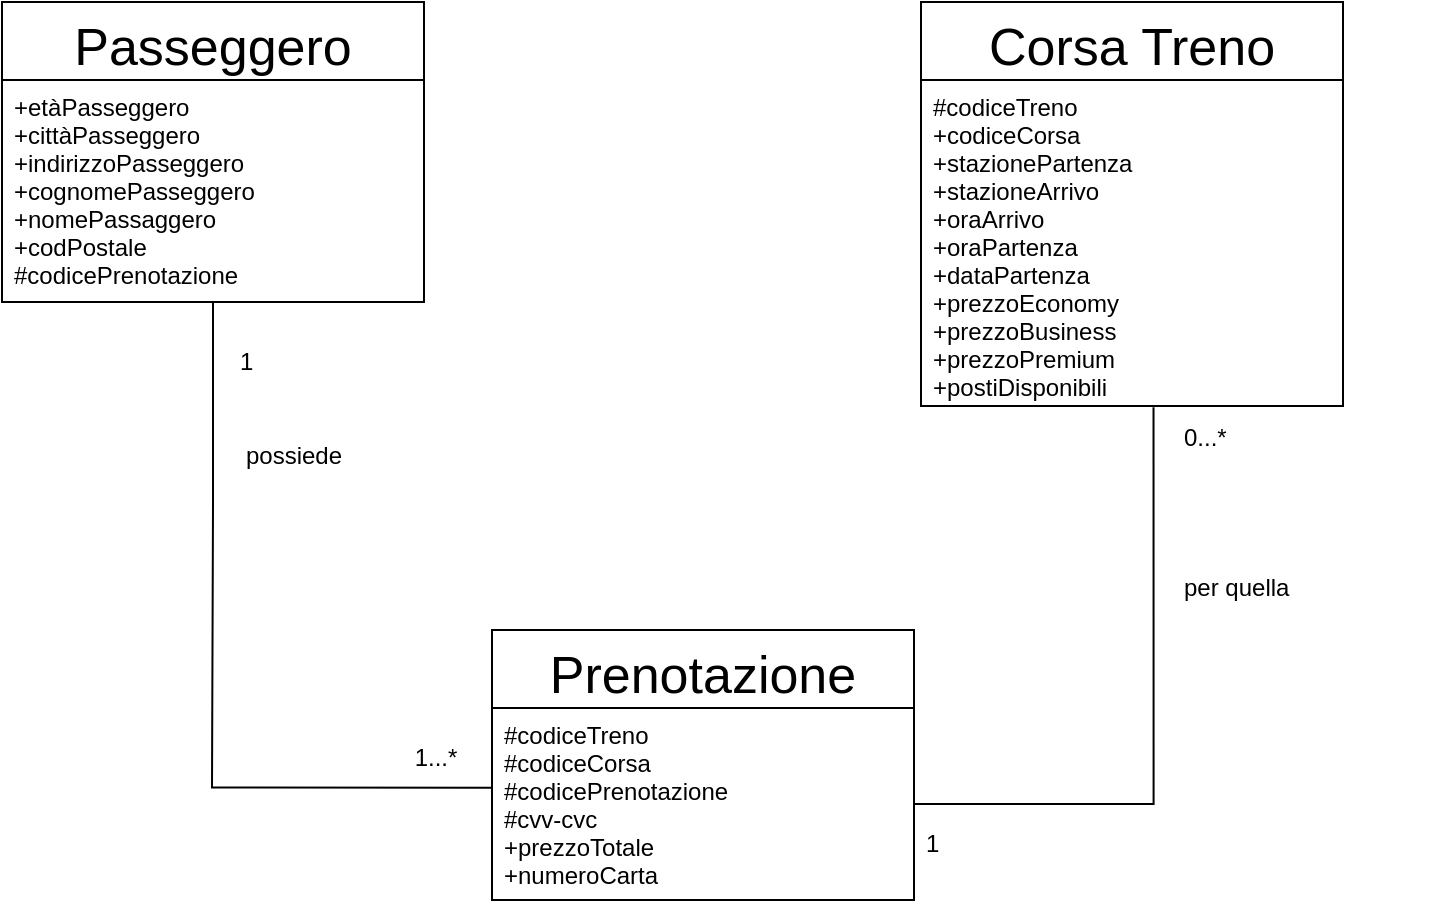 <mxfile version="12.1.9" pages="1"><diagram id="UwKgULlxdSb60Pxt-sAi" name="Page-1"><mxGraphModel dx="854" dy="419" grid="0" gridSize="10" guides="1" tooltips="1" connect="1" arrows="1" fold="1" page="1" pageScale="1" pageWidth="827" pageHeight="1169" math="0" shadow="0"><root><mxCell id="0"/><mxCell id="1" parent="0"/><mxCell id="htlQ5DW8zUC862gETWvJ-199" value="Passeggero" style="swimlane;fontStyle=0;childLayout=stackLayout;horizontal=1;startSize=39;fillColor=none;horizontalStack=0;resizeParent=1;resizeParentMax=0;resizeLast=0;collapsible=1;marginBottom=0;fontSize=26;" vertex="1" parent="1"><mxGeometry x="20" y="52" width="211" height="150" as="geometry"><mxRectangle x="20" y="52" width="166" height="39" as="alternateBounds"/></mxGeometry></mxCell><mxCell id="htlQ5DW8zUC862gETWvJ-202" value="+etàPasseggero&#10;+cittàPasseggero&#10;+indirizzoPasseggero&#10;+cognomePasseggero&#10;+nomePassaggero&#10;+codPostale&#10;#codicePrenotazione" style="text;strokeColor=none;fillColor=none;align=left;verticalAlign=top;spacingLeft=4;spacingRight=4;overflow=hidden;rotatable=0;points=[[0,0.5],[1,0.5]];portConstraint=eastwest;" vertex="1" parent="htlQ5DW8zUC862gETWvJ-199"><mxGeometry y="39" width="211" height="111" as="geometry"/></mxCell><mxCell id="htlQ5DW8zUC862gETWvJ-211" value="Corsa Treno" style="swimlane;fontStyle=0;childLayout=stackLayout;horizontal=1;startSize=39;fillColor=none;horizontalStack=0;resizeParent=1;resizeParentMax=0;resizeLast=0;collapsible=1;marginBottom=0;fontSize=26;" vertex="1" parent="1"><mxGeometry x="479.5" y="52" width="211" height="202" as="geometry"><mxRectangle x="20" y="52" width="166" height="39" as="alternateBounds"/></mxGeometry></mxCell><mxCell id="htlQ5DW8zUC862gETWvJ-212" value="#codiceTreno&#10;+codiceCorsa&#10;+stazionePartenza&#10;+stazioneArrivo&#10;+oraArrivo&#10;+oraPartenza&#10;+dataPartenza&#10;+prezzoEconomy&#10;+prezzoBusiness&#10;+prezzoPremium&#10;+postiDisponibili" style="text;strokeColor=none;fillColor=none;align=left;verticalAlign=top;spacingLeft=4;spacingRight=4;overflow=hidden;rotatable=0;points=[[0,0.5],[1,0.5]];portConstraint=eastwest;" vertex="1" parent="htlQ5DW8zUC862gETWvJ-211"><mxGeometry y="39" width="211" height="163" as="geometry"/></mxCell><mxCell id="htlQ5DW8zUC862gETWvJ-214" value="Prenotazione" style="swimlane;fontStyle=0;childLayout=stackLayout;horizontal=1;startSize=39;fillColor=none;horizontalStack=0;resizeParent=1;resizeParentMax=0;resizeLast=0;collapsible=1;marginBottom=0;fontSize=26;" vertex="1" parent="1"><mxGeometry x="265" y="366" width="211" height="135" as="geometry"><mxRectangle x="20" y="52" width="166" height="39" as="alternateBounds"/></mxGeometry></mxCell><mxCell id="htlQ5DW8zUC862gETWvJ-215" value="#codiceTreno&#10;#codiceCorsa&#10;#codicePrenotazione&#10;#cvv-cvc&#10;+prezzoTotale&#10;+numeroCarta&#10;" style="text;strokeColor=none;fillColor=none;align=left;verticalAlign=top;spacingLeft=4;spacingRight=4;overflow=hidden;rotatable=0;points=[[0,0.5],[1,0.5]];portConstraint=eastwest;" vertex="1" parent="htlQ5DW8zUC862gETWvJ-214"><mxGeometry y="39" width="211" height="96" as="geometry"/></mxCell><mxCell id="htlQ5DW8zUC862gETWvJ-221" style="edgeStyle=orthogonalEdgeStyle;rounded=0;orthogonalLoop=1;jettySize=auto;html=1;entryX=-0.001;entryY=0.415;entryDx=0;entryDy=0;entryPerimeter=0;endArrow=none;endFill=0;strokeColor=#000000;fontSize=26;" edge="1" parent="1" source="htlQ5DW8zUC862gETWvJ-202" target="htlQ5DW8zUC862gETWvJ-215"><mxGeometry relative="1" as="geometry"><Array as="points"><mxPoint x="125" y="303"/><mxPoint x="125" y="445"/></Array></mxGeometry></mxCell><mxCell id="htlQ5DW8zUC862gETWvJ-223" value="&lt;font style=&quot;font-size: 12px&quot;&gt;possiede&lt;/font&gt;" style="text;html=1;strokeColor=none;fillColor=none;align=center;verticalAlign=middle;whiteSpace=wrap;rounded=0;fontSize=26;" vertex="1" parent="1"><mxGeometry x="146" y="264" width="40" height="20" as="geometry"/></mxCell><mxCell id="htlQ5DW8zUC862gETWvJ-226" value="&lt;font style=&quot;font-size: 12px&quot;&gt;1...*&lt;/font&gt;" style="text;html=1;strokeColor=none;fillColor=none;align=center;verticalAlign=middle;whiteSpace=wrap;rounded=0;fontSize=26;" vertex="1" parent="1"><mxGeometry x="216.5" y="415" width="40" height="20" as="geometry"/></mxCell><mxCell id="htlQ5DW8zUC862gETWvJ-228" value="&lt;font style=&quot;font-size: 12px&quot;&gt;1&lt;/font&gt;" style="text;html=1;resizable=0;points=[];autosize=1;align=left;verticalAlign=top;spacingTop=-4;fontSize=26;" vertex="1" parent="1"><mxGeometry x="137" y="208.5" width="17" height="36" as="geometry"/></mxCell><mxCell id="htlQ5DW8zUC862gETWvJ-229" style="edgeStyle=orthogonalEdgeStyle;rounded=0;orthogonalLoop=1;jettySize=auto;html=1;entryX=0.551;entryY=1.004;entryDx=0;entryDy=0;entryPerimeter=0;endArrow=none;endFill=0;strokeColor=#000000;fontSize=26;" edge="1" parent="1" source="htlQ5DW8zUC862gETWvJ-215" target="htlQ5DW8zUC862gETWvJ-212"><mxGeometry relative="1" as="geometry"/></mxCell><mxCell id="htlQ5DW8zUC862gETWvJ-230" value="per quella" style="text;html=1;resizable=0;points=[];autosize=1;align=left;verticalAlign=top;spacingTop=-4;fontSize=12;" vertex="1" parent="1"><mxGeometry x="608.5" y="335" width="124" height="31" as="geometry"/></mxCell><mxCell id="htlQ5DW8zUC862gETWvJ-231" value="1" style="text;html=1;resizable=0;points=[];autosize=1;align=left;verticalAlign=top;spacingTop=-4;fontSize=12;" vertex="1" parent="1"><mxGeometry x="479.5" y="463" width="17" height="14" as="geometry"/></mxCell><mxCell id="htlQ5DW8zUC862gETWvJ-232" value="0...*" style="text;html=1;resizable=0;points=[];autosize=1;align=left;verticalAlign=top;spacingTop=-4;fontSize=12;" vertex="1" parent="1"><mxGeometry x="608.5" y="260" width="31" height="14" as="geometry"/></mxCell></root></mxGraphModel></diagram></mxfile>